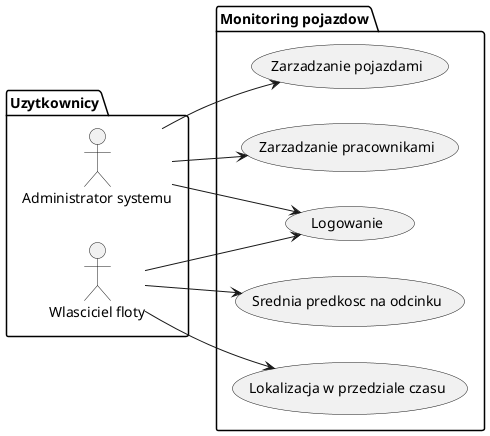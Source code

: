 @startuml usecases

left to right direction

package Uzytkownicy {
  actor "Administrator systemu" as ADMIN
  actor "Wlasciciel floty" as USER
}

package "Monitoring pojazdow" {
  usecase "Logowanie" as LOGIN
  usecase "Lokalizacja w przedziale czasu" as LOC_AT_TIME
  usecase "Zarzadzanie pracownikami" as MANAGE_EMP
  usecase "Zarzadzanie pojazdami" as MANAGE_VEH
  usecase "Srednia predkosc na odcinku" as AVG_VEL
}

ADMIN --> LOGIN
ADMIN --> MANAGE_EMP
ADMIN --> MANAGE_VEH

USER --> LOGIN
USER --> LOC_AT_TIME
USER --> AVG_VEL

@enduml